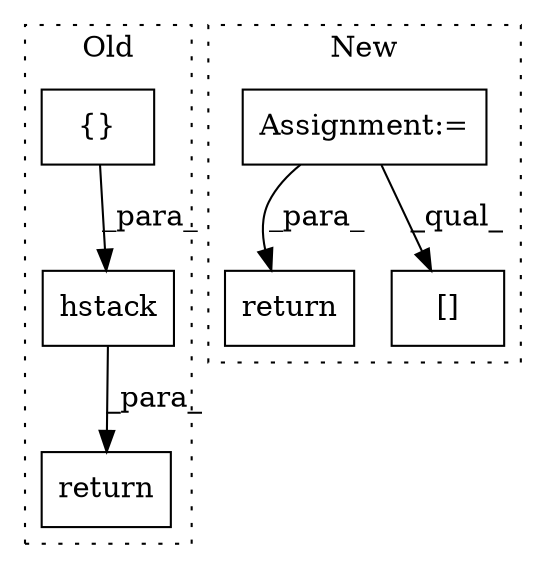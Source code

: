 digraph G {
subgraph cluster0 {
1 [label="hstack" a="32" s="2453,2582" l="7,1" shape="box"];
3 [label="return" a="41" s="2440" l="7" shape="box"];
5 [label="{}" a="4" s="2469,2581" l="1,1" shape="box"];
label = "Old";
style="dotted";
}
subgraph cluster1 {
2 [label="return" a="41" s="2368" l="7" shape="box"];
4 [label="Assignment:=" a="7" s="2022" l="1" shape="box"];
6 [label="[]" a="2" s="2207,2262" l="8,2" shape="box"];
label = "New";
style="dotted";
}
1 -> 3 [label="_para_"];
4 -> 6 [label="_qual_"];
4 -> 2 [label="_para_"];
5 -> 1 [label="_para_"];
}